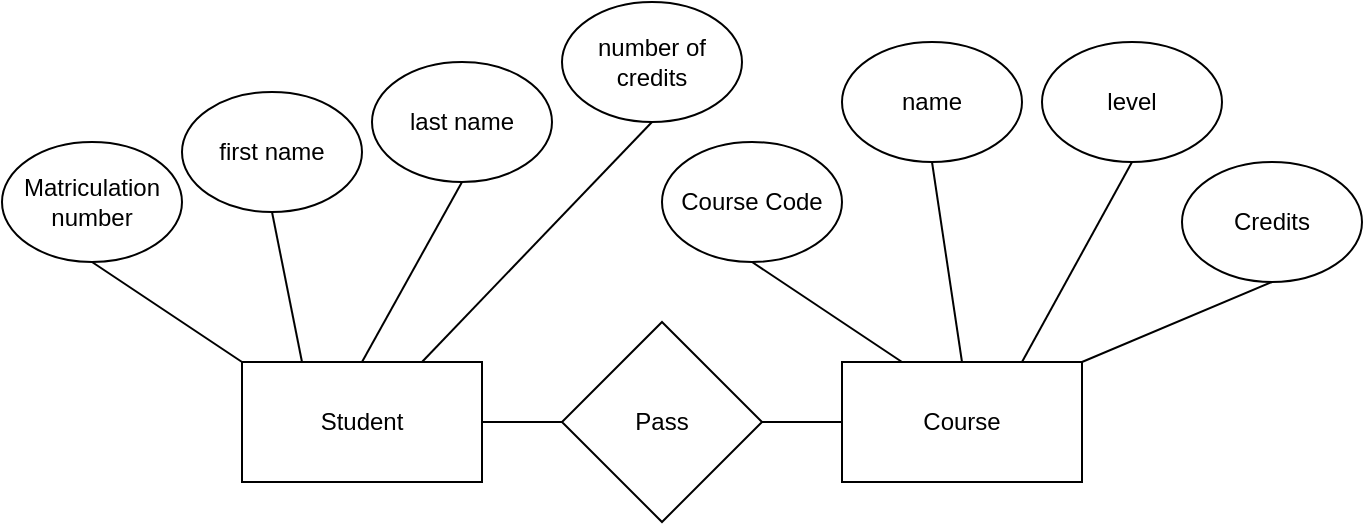 <mxfile version="24.9.0">
  <diagram name="Page-1" id="HRtKaAovqKnel6qdrIne">
    <mxGraphModel dx="750" dy="1115" grid="1" gridSize="10" guides="1" tooltips="1" connect="1" arrows="1" fold="1" page="1" pageScale="1" pageWidth="850" pageHeight="1100" math="0" shadow="0">
      <root>
        <mxCell id="0" />
        <mxCell id="1" parent="0" />
        <mxCell id="7S4wum0obqMZaB7EqhxR-1" value="Student" style="rounded=0;whiteSpace=wrap;html=1;" parent="1" vertex="1">
          <mxGeometry x="240" y="230" width="120" height="60" as="geometry" />
        </mxCell>
        <mxCell id="7S4wum0obqMZaB7EqhxR-2" value="Course" style="rounded=0;whiteSpace=wrap;html=1;" parent="1" vertex="1">
          <mxGeometry x="540" y="230" width="120" height="60" as="geometry" />
        </mxCell>
        <mxCell id="7S4wum0obqMZaB7EqhxR-3" value="Pass" style="rhombus;whiteSpace=wrap;html=1;" parent="1" vertex="1">
          <mxGeometry x="400" y="210" width="100" height="100" as="geometry" />
        </mxCell>
        <mxCell id="7S4wum0obqMZaB7EqhxR-8" value="Course Code" style="ellipse;whiteSpace=wrap;html=1;" parent="1" vertex="1">
          <mxGeometry x="450" y="120" width="90" height="60" as="geometry" />
        </mxCell>
        <mxCell id="7S4wum0obqMZaB7EqhxR-9" value="name" style="ellipse;whiteSpace=wrap;html=1;" parent="1" vertex="1">
          <mxGeometry x="540" y="70" width="90" height="60" as="geometry" />
        </mxCell>
        <mxCell id="7S4wum0obqMZaB7EqhxR-10" value="level" style="ellipse;whiteSpace=wrap;html=1;" parent="1" vertex="1">
          <mxGeometry x="640" y="70" width="90" height="60" as="geometry" />
        </mxCell>
        <mxCell id="7S4wum0obqMZaB7EqhxR-11" value="&lt;div&gt;Credits&lt;/div&gt;" style="ellipse;whiteSpace=wrap;html=1;" parent="1" vertex="1">
          <mxGeometry x="710" y="130" width="90" height="60" as="geometry" />
        </mxCell>
        <mxCell id="7S4wum0obqMZaB7EqhxR-12" value="" style="endArrow=none;html=1;rounded=0;entryX=0.25;entryY=0;entryDx=0;entryDy=0;exitX=0.5;exitY=1;exitDx=0;exitDy=0;" parent="1" source="7S4wum0obqMZaB7EqhxR-8" target="7S4wum0obqMZaB7EqhxR-2" edge="1">
          <mxGeometry width="50" height="50" relative="1" as="geometry">
            <mxPoint x="500" y="200" as="sourcePoint" />
            <mxPoint x="550" y="150" as="targetPoint" />
          </mxGeometry>
        </mxCell>
        <mxCell id="7S4wum0obqMZaB7EqhxR-13" value="" style="endArrow=none;html=1;rounded=0;entryX=0.5;entryY=1;entryDx=0;entryDy=0;exitX=0.5;exitY=0;exitDx=0;exitDy=0;" parent="1" source="7S4wum0obqMZaB7EqhxR-2" target="7S4wum0obqMZaB7EqhxR-9" edge="1">
          <mxGeometry width="50" height="50" relative="1" as="geometry">
            <mxPoint x="570" y="190" as="sourcePoint" />
            <mxPoint x="620" y="140" as="targetPoint" />
          </mxGeometry>
        </mxCell>
        <mxCell id="7S4wum0obqMZaB7EqhxR-14" value="" style="endArrow=none;html=1;rounded=0;entryX=0.5;entryY=1;entryDx=0;entryDy=0;exitX=0.75;exitY=0;exitDx=0;exitDy=0;" parent="1" source="7S4wum0obqMZaB7EqhxR-2" target="7S4wum0obqMZaB7EqhxR-10" edge="1">
          <mxGeometry width="50" height="50" relative="1" as="geometry">
            <mxPoint x="630" y="200" as="sourcePoint" />
            <mxPoint x="680" y="150" as="targetPoint" />
          </mxGeometry>
        </mxCell>
        <mxCell id="7S4wum0obqMZaB7EqhxR-15" value="" style="endArrow=none;html=1;rounded=0;entryX=0.5;entryY=1;entryDx=0;entryDy=0;exitX=1;exitY=0;exitDx=0;exitDy=0;" parent="1" source="7S4wum0obqMZaB7EqhxR-2" target="7S4wum0obqMZaB7EqhxR-11" edge="1">
          <mxGeometry width="50" height="50" relative="1" as="geometry">
            <mxPoint x="700" y="280" as="sourcePoint" />
            <mxPoint x="750" y="230" as="targetPoint" />
          </mxGeometry>
        </mxCell>
        <mxCell id="7S4wum0obqMZaB7EqhxR-16" value="Matriculation number" style="ellipse;whiteSpace=wrap;html=1;" parent="1" vertex="1">
          <mxGeometry x="120" y="120" width="90" height="60" as="geometry" />
        </mxCell>
        <mxCell id="7S4wum0obqMZaB7EqhxR-17" value="" style="endArrow=none;html=1;rounded=0;entryX=0.25;entryY=0;entryDx=0;entryDy=0;exitX=0.5;exitY=1;exitDx=0;exitDy=0;" parent="1" source="7S4wum0obqMZaB7EqhxR-16" edge="1">
          <mxGeometry width="50" height="50" relative="1" as="geometry">
            <mxPoint x="170" y="200" as="sourcePoint" />
            <mxPoint x="240" y="230" as="targetPoint" />
          </mxGeometry>
        </mxCell>
        <mxCell id="7S4wum0obqMZaB7EqhxR-18" value="first name" style="ellipse;whiteSpace=wrap;html=1;" parent="1" vertex="1">
          <mxGeometry x="210" y="95" width="90" height="60" as="geometry" />
        </mxCell>
        <mxCell id="7S4wum0obqMZaB7EqhxR-19" value="" style="endArrow=none;html=1;rounded=0;entryX=0.25;entryY=0;entryDx=0;entryDy=0;exitX=0.5;exitY=1;exitDx=0;exitDy=0;" parent="1" source="7S4wum0obqMZaB7EqhxR-18" target="7S4wum0obqMZaB7EqhxR-1" edge="1">
          <mxGeometry width="50" height="50" relative="1" as="geometry">
            <mxPoint x="260" y="175" as="sourcePoint" />
            <mxPoint x="330" y="205" as="targetPoint" />
          </mxGeometry>
        </mxCell>
        <mxCell id="7S4wum0obqMZaB7EqhxR-20" value="last name" style="ellipse;whiteSpace=wrap;html=1;" parent="1" vertex="1">
          <mxGeometry x="305" y="80" width="90" height="60" as="geometry" />
        </mxCell>
        <mxCell id="7S4wum0obqMZaB7EqhxR-21" value="" style="endArrow=none;html=1;rounded=0;entryX=0.5;entryY=0;entryDx=0;entryDy=0;exitX=0.5;exitY=1;exitDx=0;exitDy=0;" parent="1" source="7S4wum0obqMZaB7EqhxR-20" target="7S4wum0obqMZaB7EqhxR-1" edge="1">
          <mxGeometry width="50" height="50" relative="1" as="geometry">
            <mxPoint x="355" y="160" as="sourcePoint" />
            <mxPoint x="425" y="190" as="targetPoint" />
          </mxGeometry>
        </mxCell>
        <mxCell id="7S4wum0obqMZaB7EqhxR-22" value="number of credits" style="ellipse;whiteSpace=wrap;html=1;" parent="1" vertex="1">
          <mxGeometry x="400" y="50" width="90" height="60" as="geometry" />
        </mxCell>
        <mxCell id="7S4wum0obqMZaB7EqhxR-23" value="" style="endArrow=none;html=1;rounded=0;entryX=0.75;entryY=0;entryDx=0;entryDy=0;exitX=0.5;exitY=1;exitDx=0;exitDy=0;" parent="1" source="7S4wum0obqMZaB7EqhxR-22" target="7S4wum0obqMZaB7EqhxR-1" edge="1">
          <mxGeometry width="50" height="50" relative="1" as="geometry">
            <mxPoint x="450" y="130" as="sourcePoint" />
            <mxPoint x="520" y="160" as="targetPoint" />
          </mxGeometry>
        </mxCell>
        <mxCell id="wgvlmlkH_hr3IuX-D37R-1" value="" style="endArrow=none;html=1;rounded=0;exitX=1;exitY=0.5;exitDx=0;exitDy=0;entryX=0;entryY=0.5;entryDx=0;entryDy=0;" edge="1" parent="1" source="7S4wum0obqMZaB7EqhxR-1" target="7S4wum0obqMZaB7EqhxR-3">
          <mxGeometry width="50" height="50" relative="1" as="geometry">
            <mxPoint x="370" y="250" as="sourcePoint" />
            <mxPoint x="420" y="200" as="targetPoint" />
          </mxGeometry>
        </mxCell>
        <mxCell id="wgvlmlkH_hr3IuX-D37R-2" value="" style="endArrow=none;html=1;rounded=0;exitX=1;exitY=0.5;exitDx=0;exitDy=0;entryX=0;entryY=0.5;entryDx=0;entryDy=0;" edge="1" parent="1" source="7S4wum0obqMZaB7EqhxR-3" target="7S4wum0obqMZaB7EqhxR-2">
          <mxGeometry width="50" height="50" relative="1" as="geometry">
            <mxPoint x="490" y="240" as="sourcePoint" />
            <mxPoint x="540" y="190" as="targetPoint" />
          </mxGeometry>
        </mxCell>
      </root>
    </mxGraphModel>
  </diagram>
</mxfile>
